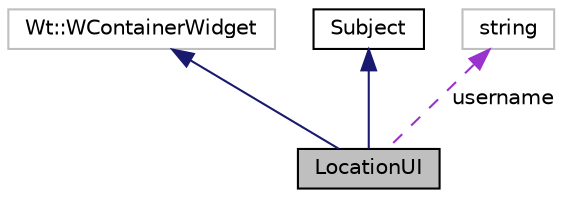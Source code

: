 digraph "LocationUI"
{
 // LATEX_PDF_SIZE
  edge [fontname="Helvetica",fontsize="10",labelfontname="Helvetica",labelfontsize="10"];
  node [fontname="Helvetica",fontsize="10",shape=record];
  Node1 [label="LocationUI",height=0.2,width=0.4,color="black", fillcolor="grey75", style="filled", fontcolor="black",tooltip=" "];
  Node2 -> Node1 [dir="back",color="midnightblue",fontsize="10",style="solid"];
  Node2 [label="Wt::WContainerWidget",height=0.2,width=0.4,color="grey75", fillcolor="white", style="filled",tooltip=" "];
  Node3 -> Node1 [dir="back",color="midnightblue",fontsize="10",style="solid"];
  Node3 [label="Subject",height=0.2,width=0.4,color="black", fillcolor="white", style="filled",URL="$classSubject.html",tooltip="Subject for an Observer."];
  Node4 -> Node1 [dir="back",color="darkorchid3",fontsize="10",style="dashed",label=" username" ];
  Node4 [label="string",height=0.2,width=0.4,color="grey75", fillcolor="white", style="filled",tooltip=" "];
}
